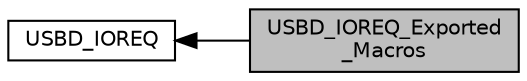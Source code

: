 digraph "USBD_IOREQ_Exported_Macros"
{
  edge [fontname="Helvetica",fontsize="10",labelfontname="Helvetica",labelfontsize="10"];
  node [fontname="Helvetica",fontsize="10",shape=record];
  rankdir=LR;
  Node1 [label="USBD_IOREQ",height=0.2,width=0.4,color="black", fillcolor="white", style="filled",URL="$group___u_s_b_d___i_o_r_e_q.html",tooltip="header file for the usbd_ioreq.c file "];
  Node0 [label="USBD_IOREQ_Exported\l_Macros",height=0.2,width=0.4,color="black", fillcolor="grey75", style="filled", fontcolor="black"];
  Node1->Node0 [shape=plaintext, dir="back", style="solid"];
}
